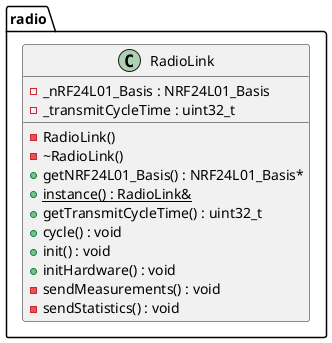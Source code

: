 @startuml





/' Objects '/

namespace radio {
	class RadioLink {
		-RadioLink()
		-~RadioLink()
		-_nRF24L01_Basis : NRF24L01_Basis
		+getNRF24L01_Basis() : NRF24L01_Basis*
		+{static} instance() : RadioLink&
		-_transmitCycleTime : uint32_t
		+getTransmitCycleTime() : uint32_t
		+cycle() : void
		+init() : void
		+initHardware() : void
		-sendMeasurements() : void
		-sendStatistics() : void
	}
}





/' Inheritance relationships '/




/' Aggregation relationships '/





/' Dependency relationships '/





/' Nested objects '/



@enduml
